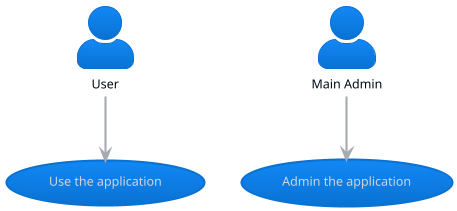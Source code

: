 ' Do not edit
' Theme Gallery
' autogenerated by script
'
@startuml
!theme cloudscape-design
skinparam actorStyle awesome
:User: --> (Use)
"Main Admin" as Admin
"Use the application" as (Use)
Admin --> (Admin the application)
@enduml
